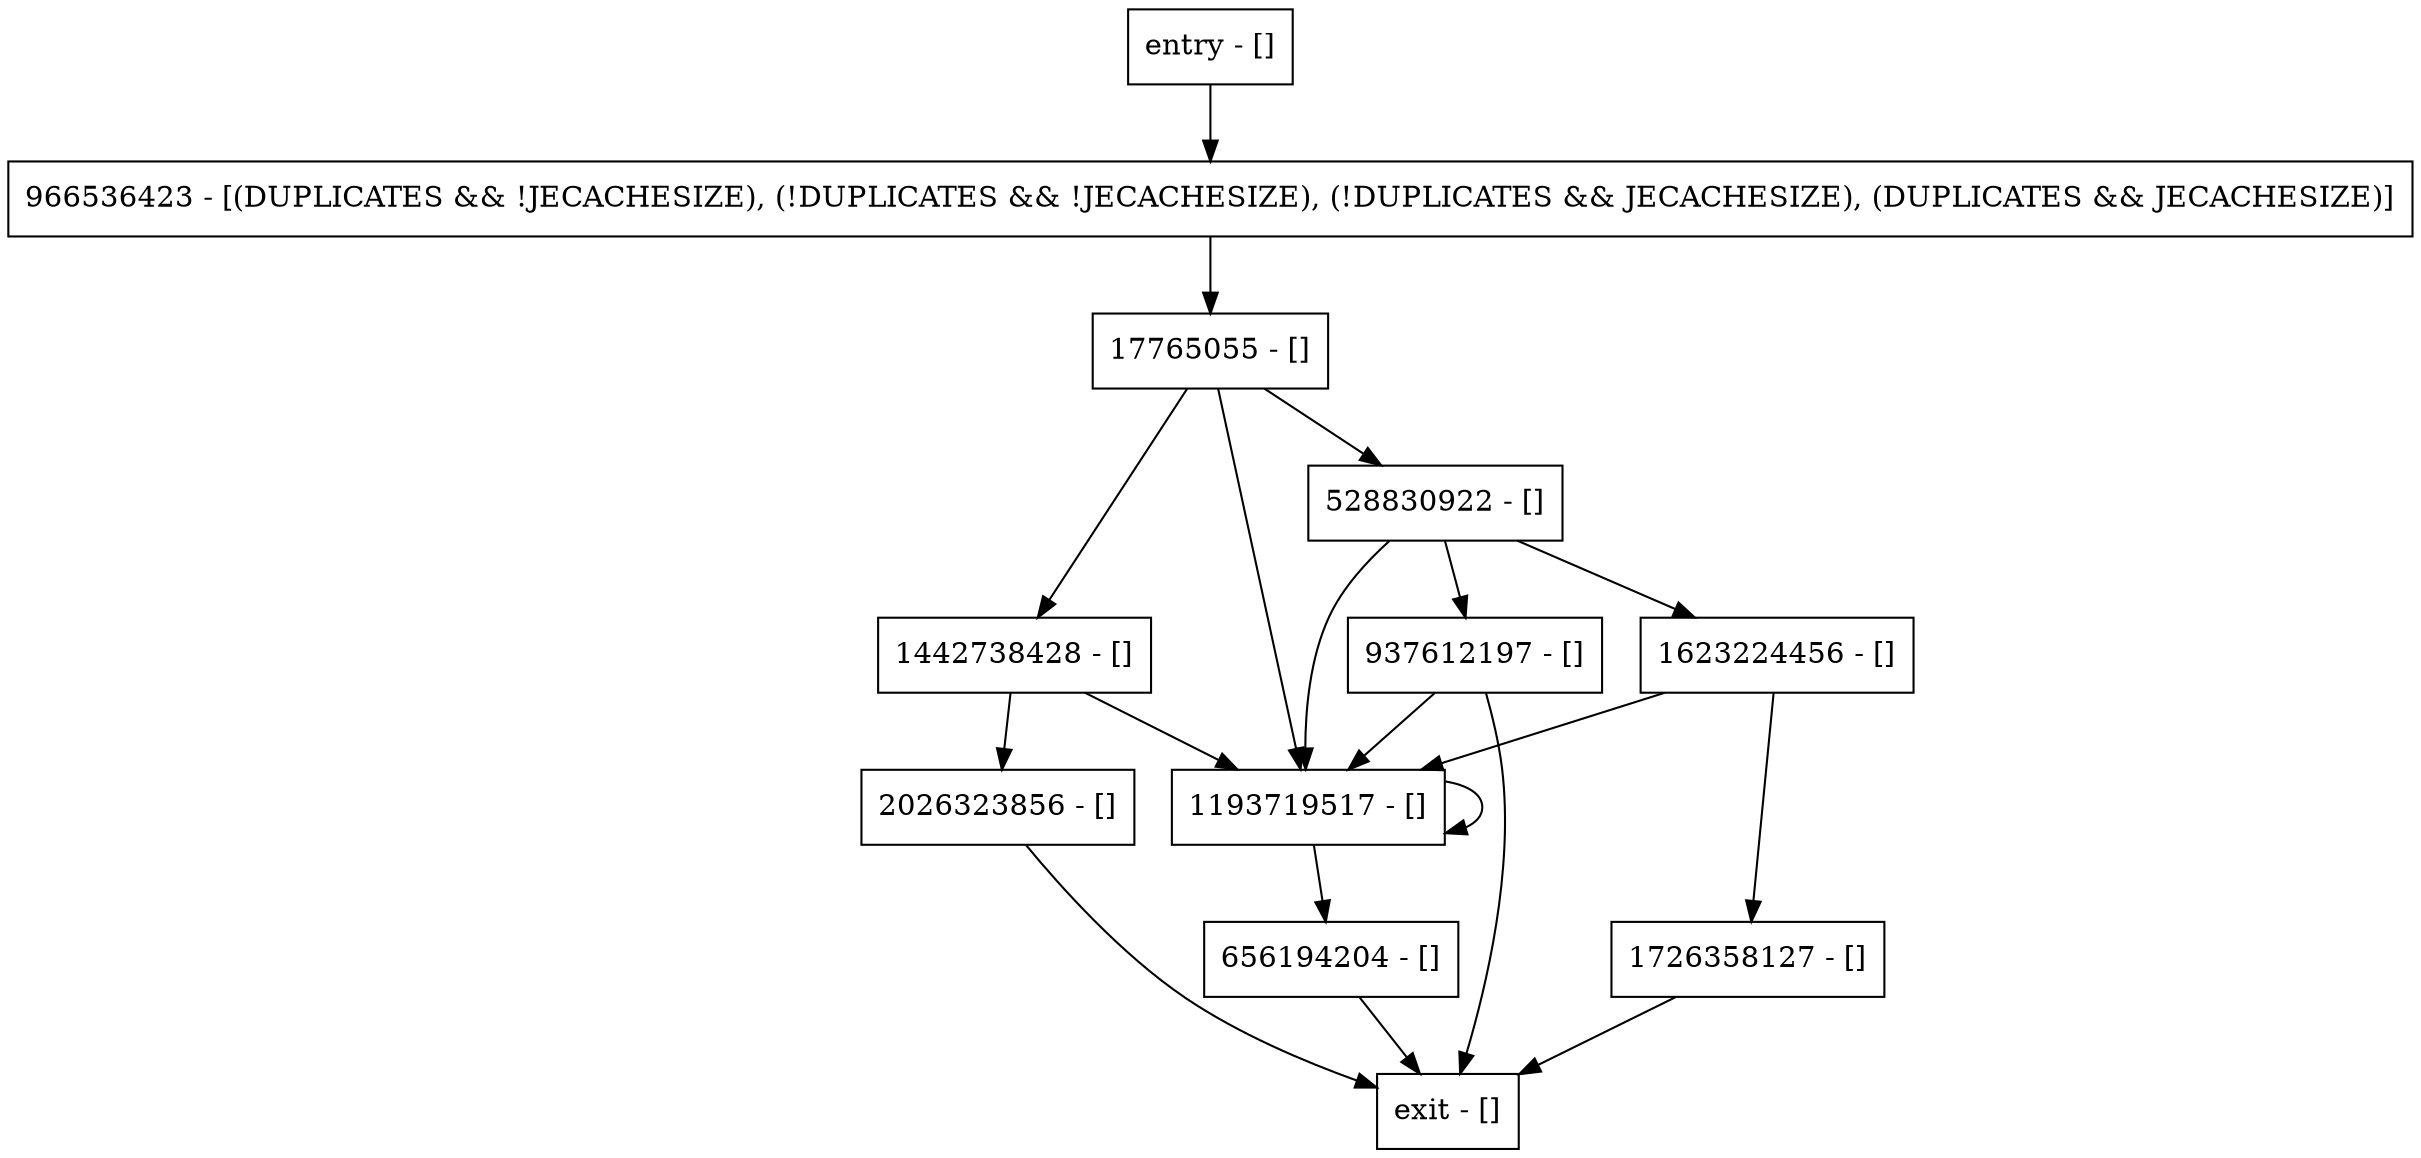 digraph putInternal {
node [shape=record];
1193719517 [label="1193719517 - []"];
1623224456 [label="1623224456 - []"];
528830922 [label="528830922 - []"];
937612197 [label="937612197 - []"];
2026323856 [label="2026323856 - []"];
entry [label="entry - []"];
exit [label="exit - []"];
1442738428 [label="1442738428 - []"];
966536423 [label="966536423 - [(DUPLICATES && !JECACHESIZE), (!DUPLICATES && !JECACHESIZE), (!DUPLICATES && JECACHESIZE), (DUPLICATES && JECACHESIZE)]"];
1726358127 [label="1726358127 - []"];
656194204 [label="656194204 - []"];
17765055 [label="17765055 - []"];
entry;
exit;
1193719517 -> 656194204;
1193719517 -> 1193719517;
1623224456 -> 1726358127;
1623224456 -> 1193719517;
528830922 -> 1623224456;
528830922 -> 1193719517;
528830922 -> 937612197;
937612197 -> exit;
937612197 -> 1193719517;
2026323856 -> exit;
entry -> 966536423;
1442738428 -> 2026323856;
1442738428 -> 1193719517;
966536423 -> 17765055;
1726358127 -> exit;
656194204 -> exit;
17765055 -> 1442738428;
17765055 -> 1193719517;
17765055 -> 528830922;
}
